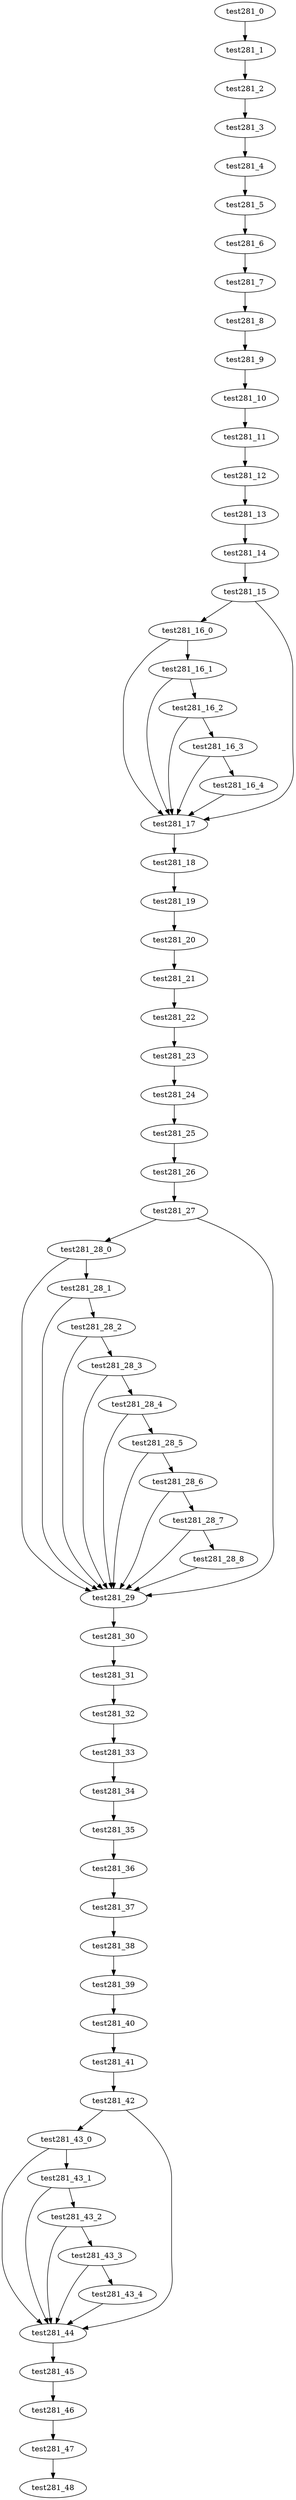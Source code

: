 digraph G {
test281_0->test281_1;
test281_1->test281_2;
test281_2->test281_3;
test281_3->test281_4;
test281_4->test281_5;
test281_5->test281_6;
test281_6->test281_7;
test281_7->test281_8;
test281_8->test281_9;
test281_9->test281_10;
test281_10->test281_11;
test281_11->test281_12;
test281_12->test281_13;
test281_13->test281_14;
test281_14->test281_15;
test281_15->test281_16_0;
test281_15->test281_17;
test281_16_0->test281_16_1;
test281_16_0->test281_17;
test281_16_1->test281_16_2;
test281_16_1->test281_17;
test281_16_2->test281_16_3;
test281_16_2->test281_17;
test281_16_3->test281_16_4;
test281_16_3->test281_17;
test281_16_4->test281_17;
test281_17->test281_18;
test281_18->test281_19;
test281_19->test281_20;
test281_20->test281_21;
test281_21->test281_22;
test281_22->test281_23;
test281_23->test281_24;
test281_24->test281_25;
test281_25->test281_26;
test281_26->test281_27;
test281_27->test281_28_0;
test281_27->test281_29;
test281_28_0->test281_28_1;
test281_28_0->test281_29;
test281_28_1->test281_28_2;
test281_28_1->test281_29;
test281_28_2->test281_28_3;
test281_28_2->test281_29;
test281_28_3->test281_28_4;
test281_28_3->test281_29;
test281_28_4->test281_28_5;
test281_28_4->test281_29;
test281_28_5->test281_28_6;
test281_28_5->test281_29;
test281_28_6->test281_28_7;
test281_28_6->test281_29;
test281_28_7->test281_28_8;
test281_28_7->test281_29;
test281_28_8->test281_29;
test281_29->test281_30;
test281_30->test281_31;
test281_31->test281_32;
test281_32->test281_33;
test281_33->test281_34;
test281_34->test281_35;
test281_35->test281_36;
test281_36->test281_37;
test281_37->test281_38;
test281_38->test281_39;
test281_39->test281_40;
test281_40->test281_41;
test281_41->test281_42;
test281_42->test281_43_0;
test281_42->test281_44;
test281_43_0->test281_43_1;
test281_43_0->test281_44;
test281_43_1->test281_43_2;
test281_43_1->test281_44;
test281_43_2->test281_43_3;
test281_43_2->test281_44;
test281_43_3->test281_43_4;
test281_43_3->test281_44;
test281_43_4->test281_44;
test281_44->test281_45;
test281_45->test281_46;
test281_46->test281_47;
test281_47->test281_48;

}
